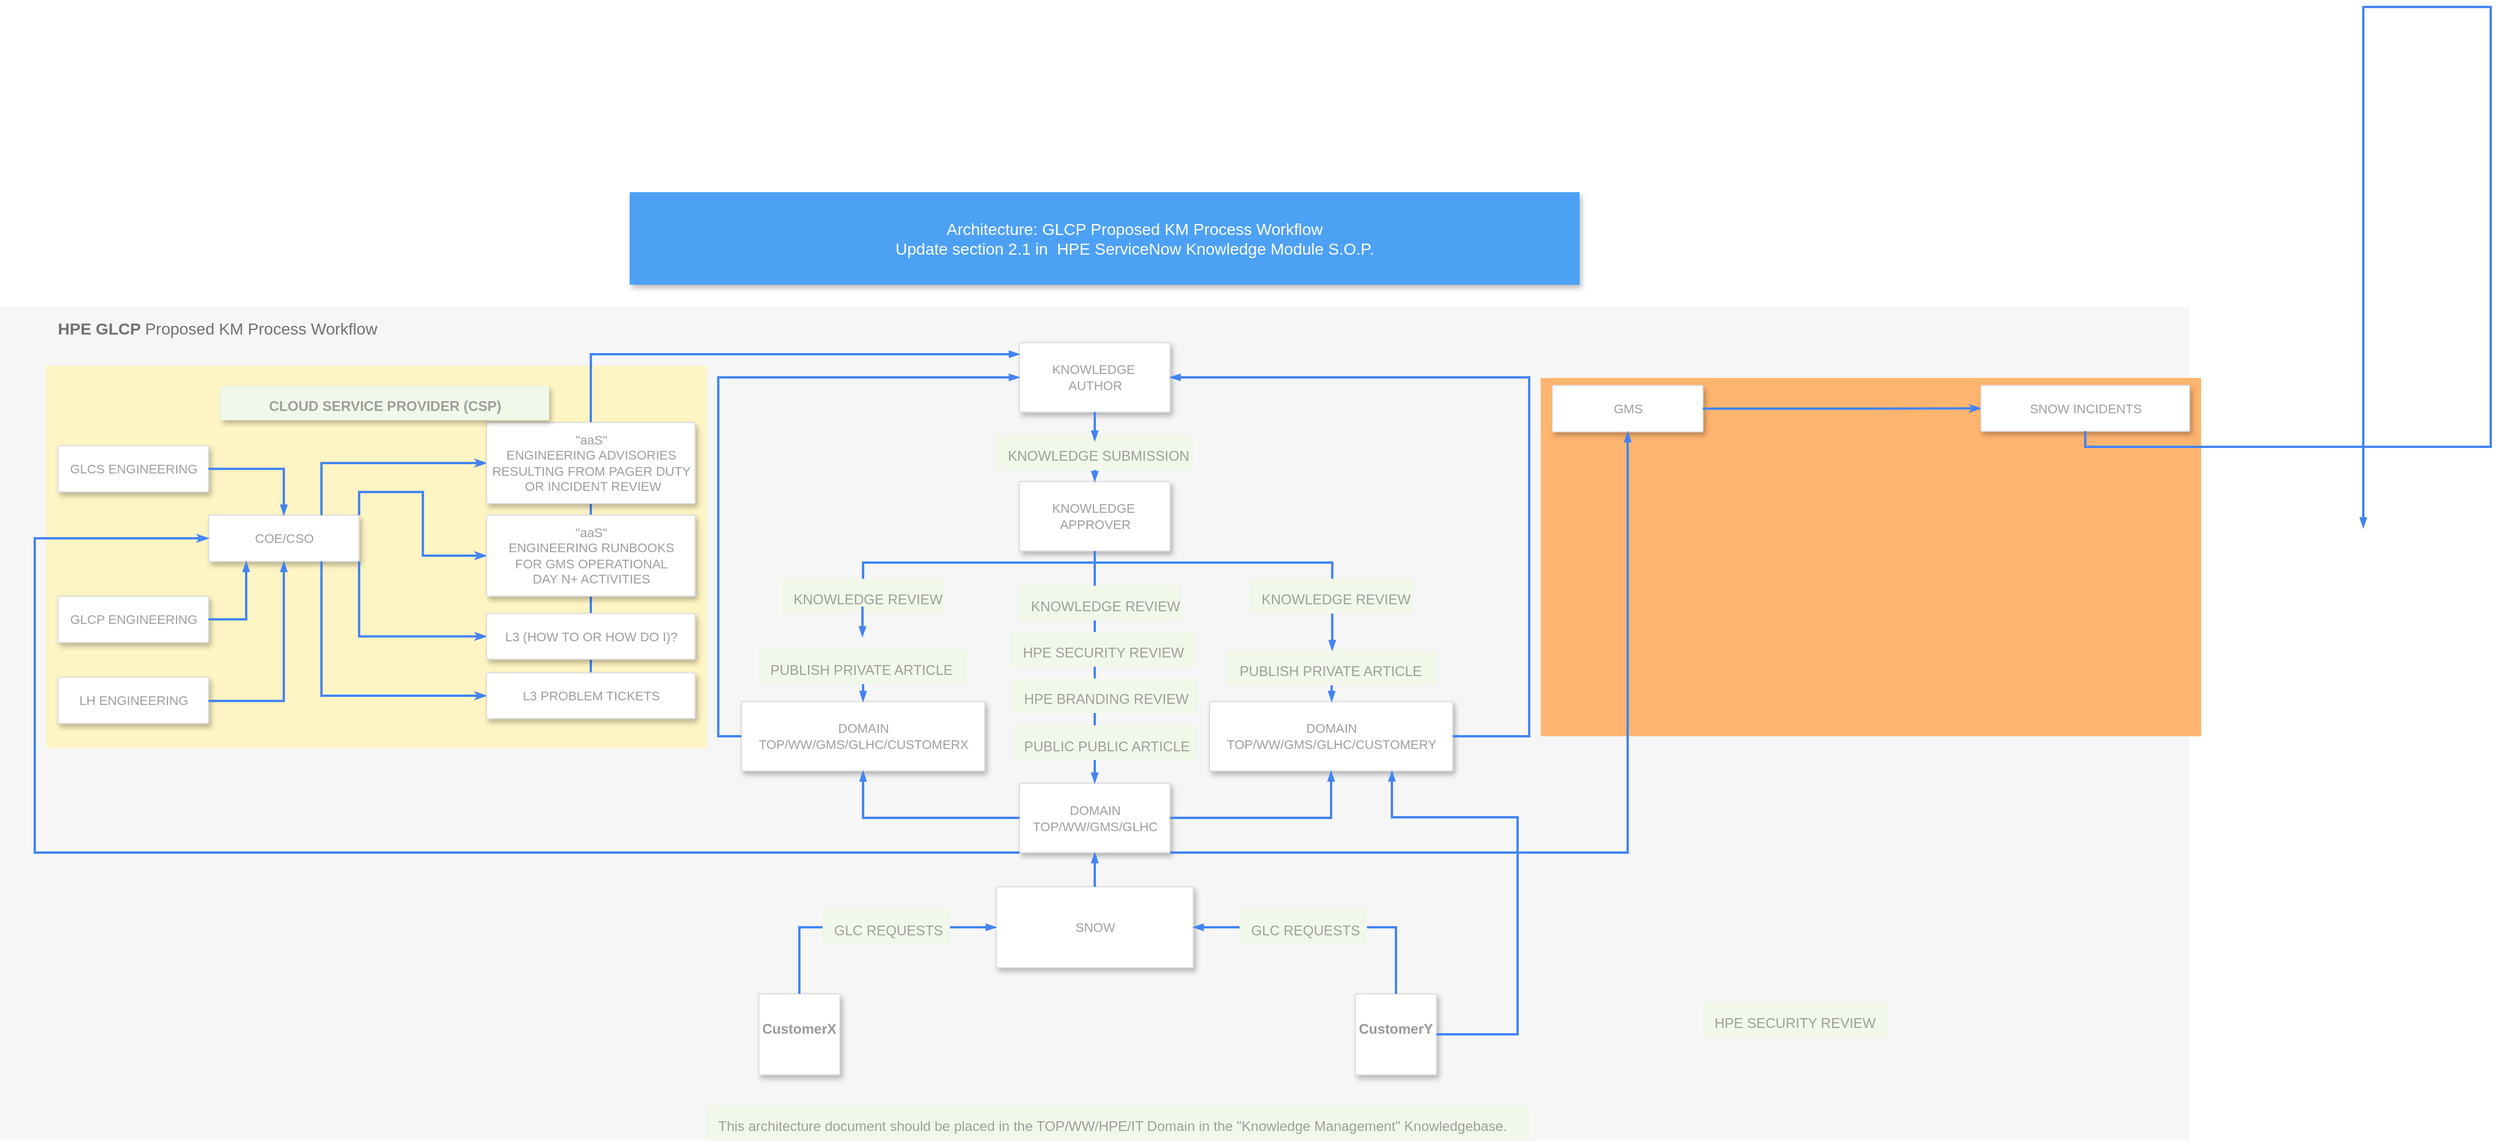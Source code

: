 <mxfile version="16.4.7" type="github">
  <diagram id="f106602c-feb2-e66a-4537-3a34d633f6aa" name="Page-1">
    <mxGraphModel dx="2107" dy="1779" grid="1" gridSize="10" guides="1" tooltips="1" connect="1" arrows="1" fold="1" page="1" pageScale="1" pageWidth="1169" pageHeight="827" background="none" math="0" shadow="0">
      <root>
        <mxCell id="0" />
        <mxCell id="1" parent="0" />
        <mxCell id="2mOgIgbufrFKnN0tF16E-1032" value="" style="fillColor=#FFFFFF;strokeColor=none;shadow=0;gradientColor=none;fontSize=14;align=left;spacing=10;fontColor=#717171;9E9E9E;verticalAlign=top;spacingTop=-4;fontStyle=0;spacingLeft=40;html=1;" vertex="1" parent="1">
          <mxGeometry x="110" width="1610" height="140" as="geometry" />
        </mxCell>
        <mxCell id="14" value="&lt;b&gt;HPE GLCP &lt;/b&gt;Proposed KM Process Workflow" style="fillColor=#F6F6F6;strokeColor=none;shadow=0;gradientColor=none;fontSize=14;align=left;spacing=10;fontColor=#717171;9E9E9E;verticalAlign=top;spacingTop=-4;fontStyle=0;spacingLeft=40;html=1;" parent="1" vertex="1">
          <mxGeometry x="90" y="129.25" width="1890" height="720" as="geometry" />
        </mxCell>
        <mxCell id="997" value="KNOWLEDGE SUBMISSION" style="rounded=1;absoluteArcSize=1;arcSize=2;html=1;strokeColor=none;gradientColor=none;shadow=0;dashed=0;fontSize=12;fontColor=#9E9E9E;align=left;verticalAlign=top;spacing=10;spacingTop=-4;fillColor=#F1F8E9;" parent="1" vertex="1">
          <mxGeometry x="950" y="240" width="170" height="30" as="geometry" />
        </mxCell>
        <mxCell id="818" value="Architecture: GLCP Proposed KM Process Workflow &lt;br&gt;Update section 2.1 in&amp;nbsp;&amp;nbsp;HPE ServiceNow Knowledge Module S.O.P." style="fillColor=#4DA1F5;strokeColor=none;shadow=1;gradientColor=none;fontSize=14;align=center;spacingLeft=50;fontColor=#ffffff;html=1;" parent="1" vertex="1">
          <mxGeometry x="633.5" y="30" width="820" height="80" as="geometry" />
        </mxCell>
        <mxCell id="985" value="CustomerX&lt;br&gt;&lt;br&gt;&lt;br&gt;" style="strokeColor=#dddddd;fillColor=#ffffff;shadow=1;strokeWidth=1;rounded=1;absoluteArcSize=1;arcSize=2;labelPosition=center;verticalLabelPosition=middle;align=center;verticalAlign=bottom;spacingLeft=0;fontColor=#999999;fontSize=12;whiteSpace=wrap;spacingBottom=2;html=1;fontStyle=1" parent="1" vertex="1">
          <mxGeometry x="745" y="722.5" width="70" height="70" as="geometry" />
        </mxCell>
        <mxCell id="987" value="CustomerY&lt;br&gt;&lt;br&gt;&lt;br&gt;" style="strokeColor=#dddddd;fillColor=#ffffff;shadow=1;strokeWidth=1;rounded=1;absoluteArcSize=1;arcSize=2;labelPosition=center;verticalLabelPosition=middle;align=center;verticalAlign=bottom;spacingLeft=0;fontColor=#999999;fontSize=12;whiteSpace=wrap;spacingBottom=2;html=1;fontStyle=1" parent="1" vertex="1">
          <mxGeometry x="1260" y="722.5" width="70" height="70" as="geometry" />
        </mxCell>
        <mxCell id="989" value="KNOWLEDGE&amp;nbsp;&lt;br&gt;AUTHOR" style="strokeColor=#dddddd;fillColor=#ffffff;shadow=1;strokeWidth=1;rounded=1;absoluteArcSize=1;arcSize=2;fontSize=11;fontColor=#9E9E9E;align=center;html=1;" parent="1" vertex="1">
          <mxGeometry x="970" y="160" width="130" height="60" as="geometry" />
        </mxCell>
        <mxCell id="995" value="SNOW" style="strokeColor=#dddddd;fillColor=#ffffff;shadow=1;strokeWidth=1;rounded=1;absoluteArcSize=1;arcSize=2;fontSize=11;fontColor=#9E9E9E;align=center;html=1;" parent="1" vertex="1">
          <mxGeometry x="950" y="630" width="170" height="70" as="geometry" />
        </mxCell>
        <mxCell id="2mOgIgbufrFKnN0tF16E-1006" style="edgeStyle=orthogonalEdgeStyle;rounded=0;elbow=vertical;html=1;labelBackgroundColor=none;startFill=1;startSize=4;endArrow=blockThin;endFill=1;endSize=4;jettySize=auto;orthogonalLoop=1;strokeColor=#4284F3;strokeWidth=2;fontSize=12;fontColor=#000000;align=left;dashed=0;entryX=0;entryY=0.5;entryDx=0;entryDy=0;exitX=1;exitY=0.5;exitDx=0;exitDy=0;startArrow=none;" edge="1" parent="1" source="2mOgIgbufrFKnN0tF16E-1030" target="995">
          <mxGeometry relative="1" as="geometry">
            <Array as="points" />
            <mxPoint x="790" y="747.5" as="sourcePoint" />
            <mxPoint x="1210" y="452.5" as="targetPoint" />
          </mxGeometry>
        </mxCell>
        <mxCell id="2mOgIgbufrFKnN0tF16E-1009" value="DOMAIN&lt;br&gt;TOP/WW/GMS/GLHC" style="strokeColor=#dddddd;fillColor=#ffffff;shadow=1;strokeWidth=1;rounded=1;absoluteArcSize=1;arcSize=2;fontSize=11;fontColor=#9E9E9E;align=center;html=1;" vertex="1" parent="1">
          <mxGeometry x="970" y="540.5" width="130" height="60" as="geometry" />
        </mxCell>
        <mxCell id="2mOgIgbufrFKnN0tF16E-1022" value="DOMAIN&lt;br&gt;TOP/WW/GMS/GLHC/CUSTOMERX" style="strokeColor=#dddddd;fillColor=#ffffff;shadow=1;strokeWidth=1;rounded=1;absoluteArcSize=1;arcSize=2;fontSize=11;fontColor=#9E9E9E;align=center;html=1;" vertex="1" parent="1">
          <mxGeometry x="730" y="470" width="210" height="60" as="geometry" />
        </mxCell>
        <mxCell id="2mOgIgbufrFKnN0tF16E-1024" value="DOMAIN&lt;br&gt;TOP/WW/GMS/GLHC/CUSTOMERY" style="strokeColor=#dddddd;fillColor=#ffffff;shadow=1;strokeWidth=1;rounded=1;absoluteArcSize=1;arcSize=2;fontSize=11;fontColor=#9E9E9E;align=center;html=1;" vertex="1" parent="1">
          <mxGeometry x="1134" y="470" width="210" height="60" as="geometry" />
        </mxCell>
        <mxCell id="2mOgIgbufrFKnN0tF16E-1025" style="edgeStyle=orthogonalEdgeStyle;rounded=0;elbow=vertical;html=1;labelBackgroundColor=none;startFill=1;startSize=4;endArrow=blockThin;endFill=1;endSize=4;jettySize=auto;orthogonalLoop=1;strokeColor=#4284F3;strokeWidth=2;fontSize=12;fontColor=#000000;align=left;dashed=0;exitX=0.5;exitY=0;exitDx=0;exitDy=0;entryX=0.5;entryY=1;entryDx=0;entryDy=0;" edge="1" parent="1" source="995" target="2mOgIgbufrFKnN0tF16E-1009">
          <mxGeometry relative="1" as="geometry">
            <Array as="points" />
            <mxPoint x="690" y="640" as="sourcePoint" />
            <mxPoint x="785" y="585" as="targetPoint" />
          </mxGeometry>
        </mxCell>
        <mxCell id="2mOgIgbufrFKnN0tF16E-1026" style="edgeStyle=orthogonalEdgeStyle;rounded=0;elbow=vertical;html=1;labelBackgroundColor=none;startFill=1;startSize=4;endArrow=blockThin;endFill=1;endSize=4;jettySize=auto;orthogonalLoop=1;strokeColor=#4284F3;strokeWidth=2;fontSize=12;fontColor=#000000;align=left;dashed=0;exitX=0;exitY=0.5;exitDx=0;exitDy=0;entryX=0.5;entryY=1;entryDx=0;entryDy=0;" edge="1" parent="1" source="2mOgIgbufrFKnN0tF16E-1009" target="2mOgIgbufrFKnN0tF16E-1022">
          <mxGeometry relative="1" as="geometry">
            <Array as="points">
              <mxPoint x="835" y="571" />
            </Array>
            <mxPoint x="860" y="590" as="sourcePoint" />
            <mxPoint x="860" y="558" as="targetPoint" />
          </mxGeometry>
        </mxCell>
        <mxCell id="2mOgIgbufrFKnN0tF16E-1028" style="edgeStyle=orthogonalEdgeStyle;rounded=0;elbow=vertical;html=1;labelBackgroundColor=none;startFill=1;startSize=4;endArrow=blockThin;endFill=1;endSize=4;jettySize=auto;orthogonalLoop=1;strokeColor=#4284F3;strokeWidth=2;fontSize=12;fontColor=#000000;align=left;dashed=0;exitX=1;exitY=0.5;exitDx=0;exitDy=0;entryX=0.5;entryY=1;entryDx=0;entryDy=0;" edge="1" parent="1" source="2mOgIgbufrFKnN0tF16E-1009" target="2mOgIgbufrFKnN0tF16E-1024">
          <mxGeometry relative="1" as="geometry">
            <Array as="points">
              <mxPoint x="1239" y="571" />
            </Array>
            <mxPoint x="1215" y="570.5" as="sourcePoint" />
            <mxPoint x="1160" y="530" as="targetPoint" />
          </mxGeometry>
        </mxCell>
        <mxCell id="2mOgIgbufrFKnN0tF16E-1029" value="KNOWLEDGE&amp;nbsp;&lt;br&gt;APPROVER" style="strokeColor=#dddddd;fillColor=#ffffff;shadow=1;strokeWidth=1;rounded=1;absoluteArcSize=1;arcSize=2;fontSize=11;fontColor=#9E9E9E;align=center;html=1;" vertex="1" parent="1">
          <mxGeometry x="970" y="280" width="130" height="60" as="geometry" />
        </mxCell>
        <mxCell id="2mOgIgbufrFKnN0tF16E-1033" style="edgeStyle=orthogonalEdgeStyle;rounded=0;elbow=vertical;html=1;labelBackgroundColor=none;startFill=1;startSize=4;endArrow=blockThin;endFill=1;endSize=4;jettySize=auto;orthogonalLoop=1;strokeColor=#4284F3;strokeWidth=2;fontSize=12;fontColor=#000000;align=left;dashed=0;entryX=1;entryY=0.5;entryDx=0;entryDy=0;exitX=0;exitY=0.5;exitDx=0;exitDy=0;startArrow=none;" edge="1" parent="1" source="2mOgIgbufrFKnN0tF16E-1050" target="995">
          <mxGeometry relative="1" as="geometry">
            <Array as="points" />
            <mxPoint x="1180" y="693.75" as="sourcePoint" />
            <mxPoint x="1215" y="636.25" as="targetPoint" />
          </mxGeometry>
        </mxCell>
        <mxCell id="2mOgIgbufrFKnN0tF16E-1034" style="edgeStyle=orthogonalEdgeStyle;rounded=0;elbow=vertical;html=1;labelBackgroundColor=none;startFill=1;startSize=4;endArrow=blockThin;endFill=1;endSize=4;jettySize=auto;orthogonalLoop=1;strokeColor=#4284F3;strokeWidth=2;fontSize=12;fontColor=#000000;align=left;dashed=0;exitX=0.5;exitY=1;exitDx=0;exitDy=0;entryX=0.5;entryY=0;entryDx=0;entryDy=0;" edge="1" parent="1" source="2mOgIgbufrFKnN0tF16E-1056" target="2mOgIgbufrFKnN0tF16E-1022">
          <mxGeometry relative="1" as="geometry">
            <Array as="points" />
            <mxPoint x="470" y="472.5" as="sourcePoint" />
            <mxPoint x="470" y="440.5" as="targetPoint" />
          </mxGeometry>
        </mxCell>
        <mxCell id="2mOgIgbufrFKnN0tF16E-1035" style="edgeStyle=orthogonalEdgeStyle;rounded=0;elbow=vertical;html=1;labelBackgroundColor=none;startFill=1;startSize=4;endArrow=blockThin;endFill=1;endSize=4;jettySize=auto;orthogonalLoop=1;strokeColor=#4284F3;strokeWidth=2;fontSize=12;fontColor=#000000;align=left;dashed=0;entryX=0.5;entryY=0;entryDx=0;entryDy=0;" edge="1" parent="1" target="2mOgIgbufrFKnN0tF16E-1009">
          <mxGeometry relative="1" as="geometry">
            <Array as="points">
              <mxPoint x="1035" y="410" />
            </Array>
            <mxPoint x="1035" y="350" as="sourcePoint" />
            <mxPoint x="280" y="770.5" as="targetPoint" />
          </mxGeometry>
        </mxCell>
        <mxCell id="2mOgIgbufrFKnN0tF16E-1036" style="edgeStyle=orthogonalEdgeStyle;rounded=0;elbow=vertical;html=1;labelBackgroundColor=none;startFill=1;startSize=4;endArrow=blockThin;endFill=1;endSize=4;jettySize=auto;orthogonalLoop=1;strokeColor=#4284F3;strokeWidth=2;fontSize=12;fontColor=#000000;align=left;dashed=0;exitX=0;exitY=0.5;exitDx=0;exitDy=0;entryX=0;entryY=0.5;entryDx=0;entryDy=0;" edge="1" parent="1" source="2mOgIgbufrFKnN0tF16E-1022" target="989">
          <mxGeometry relative="1" as="geometry">
            <Array as="points">
              <mxPoint x="710" y="500" />
              <mxPoint x="710" y="190" />
            </Array>
            <mxPoint x="790" y="502" as="sourcePoint" />
            <mxPoint x="790" y="470" as="targetPoint" />
          </mxGeometry>
        </mxCell>
        <mxCell id="2mOgIgbufrFKnN0tF16E-1038" style="edgeStyle=orthogonalEdgeStyle;rounded=0;elbow=vertical;html=1;labelBackgroundColor=none;startFill=1;startSize=4;endArrow=blockThin;endFill=1;endSize=4;jettySize=auto;orthogonalLoop=1;strokeColor=#4284F3;strokeWidth=2;fontSize=12;fontColor=#000000;align=left;dashed=0;exitX=0.5;exitY=1;exitDx=0;exitDy=0;" edge="1" parent="1" source="989">
          <mxGeometry relative="1" as="geometry">
            <Array as="points" />
            <mxPoint x="1300" y="302" as="sourcePoint" />
            <mxPoint x="1035" y="245" as="targetPoint" />
          </mxGeometry>
        </mxCell>
        <mxCell id="2mOgIgbufrFKnN0tF16E-1041" style="edgeStyle=orthogonalEdgeStyle;rounded=0;elbow=vertical;html=1;labelBackgroundColor=none;startFill=1;startSize=4;endArrow=blockThin;endFill=1;endSize=4;jettySize=auto;orthogonalLoop=1;strokeColor=#4284F3;strokeWidth=2;fontSize=12;fontColor=#000000;align=left;dashed=0;exitX=0.5;exitY=1;exitDx=0;exitDy=0;entryX=0.5;entryY=0;entryDx=0;entryDy=0;" edge="1" parent="1" source="997" target="2mOgIgbufrFKnN0tF16E-1029">
          <mxGeometry relative="1" as="geometry">
            <Array as="points" />
            <mxPoint x="1045" y="230" as="sourcePoint" />
            <mxPoint x="1045" y="255" as="targetPoint" />
          </mxGeometry>
        </mxCell>
        <mxCell id="2mOgIgbufrFKnN0tF16E-1030" value="GLC REQUESTS" style="rounded=1;absoluteArcSize=1;arcSize=2;html=1;strokeColor=none;gradientColor=none;shadow=0;dashed=0;fontSize=12;fontColor=#9E9E9E;align=left;verticalAlign=top;spacing=10;spacingTop=-4;fillColor=#F1F8E9;" vertex="1" parent="1">
          <mxGeometry x="800" y="650" width="110" height="30" as="geometry" />
        </mxCell>
        <mxCell id="2mOgIgbufrFKnN0tF16E-1049" value="" style="edgeStyle=orthogonalEdgeStyle;rounded=0;elbow=vertical;html=1;labelBackgroundColor=none;startFill=1;startSize=4;endArrow=none;endFill=1;endSize=4;jettySize=auto;orthogonalLoop=1;strokeColor=#4284F3;strokeWidth=2;fontSize=12;fontColor=#000000;align=left;dashed=0;entryX=0;entryY=0.5;entryDx=0;entryDy=0;exitX=0.5;exitY=0;exitDx=0;exitDy=0;" edge="1" parent="1" source="985" target="2mOgIgbufrFKnN0tF16E-1030">
          <mxGeometry relative="1" as="geometry">
            <Array as="points" />
            <mxPoint x="765" y="722.5" as="sourcePoint" />
            <mxPoint x="950" y="665" as="targetPoint" />
          </mxGeometry>
        </mxCell>
        <mxCell id="2mOgIgbufrFKnN0tF16E-1050" value="GLC REQUESTS" style="rounded=1;absoluteArcSize=1;arcSize=2;html=1;strokeColor=none;gradientColor=none;shadow=0;dashed=0;fontSize=12;fontColor=#9E9E9E;align=left;verticalAlign=top;spacing=10;spacingTop=-4;fillColor=#F1F8E9;" vertex="1" parent="1">
          <mxGeometry x="1160" y="650" width="110" height="30" as="geometry" />
        </mxCell>
        <mxCell id="2mOgIgbufrFKnN0tF16E-1051" value="" style="edgeStyle=orthogonalEdgeStyle;rounded=0;elbow=vertical;html=1;labelBackgroundColor=none;startFill=1;startSize=4;endArrow=none;endFill=1;endSize=4;jettySize=auto;orthogonalLoop=1;strokeColor=#4284F3;strokeWidth=2;fontSize=12;fontColor=#000000;align=left;dashed=0;entryX=1;entryY=0.5;entryDx=0;entryDy=0;exitX=0.5;exitY=0;exitDx=0;exitDy=0;" edge="1" parent="1" source="987" target="2mOgIgbufrFKnN0tF16E-1050">
          <mxGeometry relative="1" as="geometry">
            <Array as="points" />
            <mxPoint x="1315" y="722.5" as="sourcePoint" />
            <mxPoint x="1120" y="665" as="targetPoint" />
          </mxGeometry>
        </mxCell>
        <mxCell id="2mOgIgbufrFKnN0tF16E-1052" style="edgeStyle=orthogonalEdgeStyle;rounded=0;elbow=vertical;html=1;labelBackgroundColor=none;startFill=1;startSize=4;endArrow=blockThin;endFill=1;endSize=4;jettySize=auto;orthogonalLoop=1;strokeColor=#4284F3;strokeWidth=2;fontSize=12;fontColor=#000000;align=left;dashed=0;exitX=1;exitY=0.5;exitDx=0;exitDy=0;entryX=1;entryY=0.5;entryDx=0;entryDy=0;" edge="1" parent="1" source="2mOgIgbufrFKnN0tF16E-1024" target="989">
          <mxGeometry relative="1" as="geometry">
            <Array as="points">
              <mxPoint x="1410" y="500" />
              <mxPoint x="1410" y="190" />
            </Array>
            <mxPoint x="1340" y="510" as="sourcePoint" />
            <mxPoint x="1500" y="200" as="targetPoint" />
          </mxGeometry>
        </mxCell>
        <mxCell id="2mOgIgbufrFKnN0tF16E-1055" value="PUBLIC PUBLIC ARTICLE" style="rounded=1;absoluteArcSize=1;arcSize=2;html=1;strokeColor=none;gradientColor=none;shadow=0;dashed=0;fontSize=12;fontColor=#9E9E9E;align=left;verticalAlign=top;spacing=10;spacingTop=-4;fillColor=#F1F8E9;" vertex="1" parent="1">
          <mxGeometry x="964" y="490.5" width="159" height="30" as="geometry" />
        </mxCell>
        <mxCell id="2mOgIgbufrFKnN0tF16E-1058" value="HPE BRANDING REVIEW" style="rounded=1;absoluteArcSize=1;arcSize=2;html=1;strokeColor=none;gradientColor=none;shadow=0;dashed=0;fontSize=12;fontColor=#9E9E9E;align=left;verticalAlign=top;spacing=10;spacingTop=-4;fillColor=#F1F8E9;" vertex="1" parent="1">
          <mxGeometry x="963.5" y="450" width="160" height="30" as="geometry" />
        </mxCell>
        <mxCell id="2mOgIgbufrFKnN0tF16E-1059" value="HPE SECURITY REVIEW" style="rounded=1;absoluteArcSize=1;arcSize=2;html=1;strokeColor=none;gradientColor=none;shadow=0;dashed=0;fontSize=12;fontColor=#9E9E9E;align=left;verticalAlign=top;spacing=10;spacingTop=-4;fillColor=#F1F8E9;" vertex="1" parent="1">
          <mxGeometry x="962.5" y="410" width="160" height="30" as="geometry" />
        </mxCell>
        <mxCell id="2mOgIgbufrFKnN0tF16E-1092" value="" style="fillColor=#FFF4C3;strokeColor=none;shadow=0;gradientColor=none;fontSize=14;align=left;spacing=10;fontColor=#717171;9E9E9E;verticalAlign=top;spacingTop=-4;fontStyle=0;spacingLeft=40;html=1;" vertex="1" parent="1">
          <mxGeometry x="130" y="180" width="570" height="330" as="geometry" />
        </mxCell>
        <mxCell id="2mOgIgbufrFKnN0tF16E-1065" style="edgeStyle=orthogonalEdgeStyle;rounded=0;elbow=vertical;html=1;labelBackgroundColor=none;startFill=1;startSize=4;endArrow=blockThin;endFill=1;endSize=4;jettySize=auto;orthogonalLoop=1;strokeColor=#4284F3;strokeWidth=2;fontSize=12;fontColor=#000000;align=left;dashed=0;entryX=0.5;entryY=0;entryDx=0;entryDy=0;" edge="1" parent="1" target="2mOgIgbufrFKnN0tF16E-1063">
          <mxGeometry relative="1" as="geometry">
            <Array as="points">
              <mxPoint x="835" y="350" />
              <mxPoint x="835" y="384" />
            </Array>
            <mxPoint x="1040" y="350" as="sourcePoint" />
            <mxPoint x="632.5" y="400" as="targetPoint" />
          </mxGeometry>
        </mxCell>
        <mxCell id="2mOgIgbufrFKnN0tF16E-1063" value="KNOWLEDGE REVIEW" style="rounded=1;absoluteArcSize=1;arcSize=2;html=1;strokeColor=none;gradientColor=none;shadow=0;dashed=0;fontSize=12;fontColor=#9E9E9E;align=left;verticalAlign=top;spacing=10;spacingTop=-4;fillColor=#F1F8E9;" vertex="1" parent="1">
          <mxGeometry x="765" y="364" width="140" height="30" as="geometry" />
        </mxCell>
        <mxCell id="2mOgIgbufrFKnN0tF16E-1056" value="PUBLISH PRIVATE ARTICLE" style="rounded=1;absoluteArcSize=1;arcSize=2;html=1;strokeColor=none;gradientColor=none;shadow=0;dashed=0;fontSize=12;fontColor=#9E9E9E;align=left;verticalAlign=top;spacing=10;spacingTop=-4;fillColor=#F1F8E9;" vertex="1" parent="1">
          <mxGeometry x="745" y="425" width="180" height="30" as="geometry" />
        </mxCell>
        <mxCell id="2mOgIgbufrFKnN0tF16E-1066" value="KNOWLEDGE REVIEW" style="rounded=1;absoluteArcSize=1;arcSize=2;html=1;strokeColor=none;gradientColor=none;shadow=0;dashed=0;fontSize=12;fontColor=#9E9E9E;align=left;verticalAlign=top;spacing=10;spacingTop=-4;fillColor=#F1F8E9;" vertex="1" parent="1">
          <mxGeometry x="970" y="370" width="140" height="30" as="geometry" />
        </mxCell>
        <mxCell id="2mOgIgbufrFKnN0tF16E-1068" style="edgeStyle=orthogonalEdgeStyle;rounded=0;elbow=vertical;html=1;labelBackgroundColor=none;startFill=1;startSize=4;endArrow=blockThin;endFill=1;endSize=4;jettySize=auto;orthogonalLoop=1;strokeColor=#4284F3;strokeWidth=2;fontSize=12;fontColor=#000000;align=left;dashed=0;exitX=0.5;exitY=1;exitDx=0;exitDy=0;entryX=0.5;entryY=0;entryDx=0;entryDy=0;" edge="1" parent="1">
          <mxGeometry relative="1" as="geometry">
            <Array as="points">
              <mxPoint x="834.5" y="394" />
              <mxPoint x="834.5" y="394" />
            </Array>
            <mxPoint x="834.5" y="388" as="sourcePoint" />
            <mxPoint x="834.5" y="414" as="targetPoint" />
          </mxGeometry>
        </mxCell>
        <mxCell id="2mOgIgbufrFKnN0tF16E-1053" style="edgeStyle=orthogonalEdgeStyle;rounded=0;elbow=vertical;html=1;labelBackgroundColor=none;startFill=1;startSize=4;endArrow=blockThin;endFill=1;endSize=4;jettySize=auto;orthogonalLoop=1;strokeColor=#4284F3;strokeWidth=2;fontSize=12;fontColor=#000000;align=left;dashed=0;exitX=0.5;exitY=1;exitDx=0;exitDy=0;entryX=0.5;entryY=0;entryDx=0;entryDy=0;" edge="1" parent="1" source="2mOgIgbufrFKnN0tF16E-1029" target="2mOgIgbufrFKnN0tF16E-1067">
          <mxGeometry relative="1" as="geometry">
            <Array as="points">
              <mxPoint x="1035" y="350" />
              <mxPoint x="1240" y="350" />
              <mxPoint x="1240" y="414" />
            </Array>
            <mxPoint x="1330" y="310" as="sourcePoint" />
            <mxPoint x="1310" y="400" as="targetPoint" />
          </mxGeometry>
        </mxCell>
        <mxCell id="2mOgIgbufrFKnN0tF16E-1070" value="KNOWLEDGE REVIEW" style="rounded=1;absoluteArcSize=1;arcSize=2;html=1;strokeColor=none;gradientColor=none;shadow=0;dashed=0;fontSize=12;fontColor=#9E9E9E;align=left;verticalAlign=top;spacing=10;spacingTop=-4;fillColor=#F1F8E9;" vertex="1" parent="1">
          <mxGeometry x="1169" y="364" width="140" height="30" as="geometry" />
        </mxCell>
        <mxCell id="2mOgIgbufrFKnN0tF16E-1072" style="edgeStyle=orthogonalEdgeStyle;rounded=0;elbow=vertical;html=1;labelBackgroundColor=none;startFill=1;startSize=4;endArrow=blockThin;endFill=1;endSize=4;jettySize=auto;orthogonalLoop=1;strokeColor=#4284F3;strokeWidth=2;fontSize=12;fontColor=#000000;align=left;dashed=0;exitX=0.5;exitY=1;exitDx=0;exitDy=0;entryX=0.5;entryY=0;entryDx=0;entryDy=0;" edge="1" parent="1">
          <mxGeometry relative="1" as="geometry">
            <Array as="points" />
            <mxPoint x="1239.5" y="446" as="sourcePoint" />
            <mxPoint x="1239.5" y="470" as="targetPoint" />
          </mxGeometry>
        </mxCell>
        <mxCell id="2mOgIgbufrFKnN0tF16E-1075" value="GLCS ENGINEERING" style="strokeColor=#dddddd;fillColor=#ffffff;shadow=1;strokeWidth=1;rounded=1;absoluteArcSize=1;arcSize=2;fontSize=11;fontColor=#9E9E9E;align=center;html=1;" vertex="1" parent="1">
          <mxGeometry x="140" y="249" width="130" height="40" as="geometry" />
        </mxCell>
        <mxCell id="2mOgIgbufrFKnN0tF16E-1076" value="GLCP ENGINEERING" style="strokeColor=#dddddd;fillColor=#ffffff;shadow=1;strokeWidth=1;rounded=1;absoluteArcSize=1;arcSize=2;fontSize=11;fontColor=#9E9E9E;align=center;html=1;" vertex="1" parent="1">
          <mxGeometry x="140" y="379" width="130" height="40" as="geometry" />
        </mxCell>
        <mxCell id="2mOgIgbufrFKnN0tF16E-1077" value="COE/CSO" style="strokeColor=#dddddd;fillColor=#ffffff;shadow=1;strokeWidth=1;rounded=1;absoluteArcSize=1;arcSize=2;fontSize=11;fontColor=#9E9E9E;align=center;html=1;" vertex="1" parent="1">
          <mxGeometry x="270" y="309" width="130" height="40" as="geometry" />
        </mxCell>
        <mxCell id="2mOgIgbufrFKnN0tF16E-1079" style="edgeStyle=orthogonalEdgeStyle;rounded=0;elbow=vertical;html=1;labelBackgroundColor=none;startFill=1;startSize=4;endArrow=blockThin;endFill=1;endSize=4;jettySize=auto;orthogonalLoop=1;strokeColor=#4284F3;strokeWidth=2;fontSize=12;fontColor=#000000;align=left;dashed=0;exitX=1;exitY=0.5;exitDx=0;exitDy=0;entryX=0.25;entryY=1;entryDx=0;entryDy=0;" edge="1" parent="1" source="2mOgIgbufrFKnN0tF16E-1076" target="2mOgIgbufrFKnN0tF16E-1077">
          <mxGeometry relative="1" as="geometry">
            <Array as="points">
              <mxPoint x="303" y="399" />
            </Array>
            <mxPoint x="397.5" y="529.5" as="sourcePoint" />
            <mxPoint x="210" y="489" as="targetPoint" />
          </mxGeometry>
        </mxCell>
        <mxCell id="2mOgIgbufrFKnN0tF16E-1080" style="edgeStyle=orthogonalEdgeStyle;rounded=0;elbow=vertical;html=1;labelBackgroundColor=none;startFill=1;startSize=4;endArrow=blockThin;endFill=1;endSize=4;jettySize=auto;orthogonalLoop=1;strokeColor=#4284F3;strokeWidth=2;fontSize=12;fontColor=#000000;align=left;dashed=0;exitX=1;exitY=0.5;exitDx=0;exitDy=0;entryX=0.5;entryY=0;entryDx=0;entryDy=0;" edge="1" parent="1" target="2mOgIgbufrFKnN0tF16E-1077">
          <mxGeometry relative="1" as="geometry">
            <Array as="points">
              <mxPoint x="335" y="269" />
            </Array>
            <mxPoint x="270" y="269" as="sourcePoint" />
            <mxPoint x="335" y="239" as="targetPoint" />
          </mxGeometry>
        </mxCell>
        <mxCell id="2mOgIgbufrFKnN0tF16E-1081" value="LH ENGINEERING" style="strokeColor=#dddddd;fillColor=#ffffff;shadow=1;strokeWidth=1;rounded=1;absoluteArcSize=1;arcSize=2;fontSize=11;fontColor=#9E9E9E;align=center;html=1;" vertex="1" parent="1">
          <mxGeometry x="140" y="449" width="130" height="40" as="geometry" />
        </mxCell>
        <mxCell id="2mOgIgbufrFKnN0tF16E-1082" style="edgeStyle=orthogonalEdgeStyle;rounded=0;elbow=vertical;html=1;labelBackgroundColor=none;startFill=1;startSize=4;endArrow=blockThin;endFill=1;endSize=4;jettySize=auto;orthogonalLoop=1;strokeColor=#4284F3;strokeWidth=2;fontSize=12;fontColor=#000000;align=left;dashed=0;exitX=1;exitY=0.5;exitDx=0;exitDy=0;entryX=0.5;entryY=1;entryDx=0;entryDy=0;" edge="1" parent="1" target="2mOgIgbufrFKnN0tF16E-1077">
          <mxGeometry relative="1" as="geometry">
            <Array as="points">
              <mxPoint x="335" y="470" />
            </Array>
            <mxPoint x="270" y="469.5" as="sourcePoint" />
            <mxPoint x="335" y="419.5" as="targetPoint" />
          </mxGeometry>
        </mxCell>
        <mxCell id="2mOgIgbufrFKnN0tF16E-1083" value="" style="edgeStyle=orthogonalEdgeStyle;rounded=0;elbow=vertical;html=1;labelBackgroundColor=none;startFill=1;startSize=4;endArrow=classicThin;endFill=1;endSize=4;jettySize=auto;orthogonalLoop=1;strokeColor=#4284F3;strokeWidth=2;fontSize=12;fontColor=#000000;align=left;dashed=0;exitX=0.75;exitY=0;exitDx=0;exitDy=0;entryX=0;entryY=0.5;entryDx=0;entryDy=0;" edge="1" parent="1" source="2mOgIgbufrFKnN0tF16E-1077" target="2mOgIgbufrFKnN0tF16E-1043">
          <mxGeometry relative="1" as="geometry">
            <Array as="points" />
            <mxPoint x="270" y="656.5" as="sourcePoint" />
            <mxPoint x="470" y="264" as="targetPoint" />
          </mxGeometry>
        </mxCell>
        <mxCell id="2mOgIgbufrFKnN0tF16E-1086" value="" style="edgeStyle=orthogonalEdgeStyle;rounded=0;elbow=vertical;html=1;labelBackgroundColor=none;startFill=1;startSize=4;endArrow=classicThin;endFill=1;endSize=4;jettySize=auto;orthogonalLoop=1;strokeColor=#4284F3;strokeWidth=2;fontSize=12;fontColor=#000000;align=left;dashed=0;exitX=1;exitY=0;exitDx=0;exitDy=0;" edge="1" parent="1" source="2mOgIgbufrFKnN0tF16E-1077" target="2mOgIgbufrFKnN0tF16E-1044">
          <mxGeometry relative="1" as="geometry">
            <Array as="points" />
            <mxPoint x="340" y="653.5" as="sourcePoint" />
            <mxPoint x="482.5" y="608.5" as="targetPoint" />
          </mxGeometry>
        </mxCell>
        <mxCell id="2mOgIgbufrFKnN0tF16E-1088" value="" style="edgeStyle=orthogonalEdgeStyle;rounded=0;elbow=vertical;html=1;labelBackgroundColor=none;startFill=1;startSize=4;endArrow=classicThin;endFill=1;endSize=4;jettySize=auto;orthogonalLoop=1;strokeColor=#4284F3;strokeWidth=2;fontSize=12;fontColor=#000000;align=left;dashed=0;exitX=1;exitY=1;exitDx=0;exitDy=0;entryX=0;entryY=0.5;entryDx=0;entryDy=0;" edge="1" parent="1" source="2mOgIgbufrFKnN0tF16E-1077" target="2mOgIgbufrFKnN0tF16E-1046">
          <mxGeometry relative="1" as="geometry">
            <Array as="points">
              <mxPoint x="400" y="414" />
            </Array>
            <mxPoint x="390" y="403" as="sourcePoint" />
            <mxPoint x="500" y="503" as="targetPoint" />
          </mxGeometry>
        </mxCell>
        <mxCell id="2mOgIgbufrFKnN0tF16E-1089" value="" style="edgeStyle=orthogonalEdgeStyle;rounded=0;elbow=vertical;html=1;labelBackgroundColor=none;startFill=1;startSize=4;endArrow=classicThin;endFill=1;endSize=4;jettySize=auto;orthogonalLoop=1;strokeColor=#4284F3;strokeWidth=2;fontSize=12;fontColor=#000000;align=left;dashed=0;exitX=0.75;exitY=1;exitDx=0;exitDy=0;entryX=0;entryY=0.5;entryDx=0;entryDy=0;" edge="1" parent="1" source="2mOgIgbufrFKnN0tF16E-1077" target="2mOgIgbufrFKnN0tF16E-1060">
          <mxGeometry relative="1" as="geometry">
            <Array as="points">
              <mxPoint x="368" y="465" />
            </Array>
            <mxPoint x="380" y="419" as="sourcePoint" />
            <mxPoint x="470" y="470" as="targetPoint" />
          </mxGeometry>
        </mxCell>
        <mxCell id="2mOgIgbufrFKnN0tF16E-1085" style="edgeStyle=orthogonalEdgeStyle;rounded=0;elbow=vertical;html=1;labelBackgroundColor=none;startFill=1;startSize=4;endArrow=blockThin;endFill=1;endSize=4;jettySize=auto;orthogonalLoop=1;strokeColor=#4284F3;strokeWidth=2;fontSize=12;fontColor=#000000;align=left;dashed=0;exitX=0.5;exitY=0;exitDx=0;exitDy=0;" edge="1" parent="1" source="2mOgIgbufrFKnN0tF16E-1060">
          <mxGeometry relative="1" as="geometry">
            <Array as="points">
              <mxPoint x="600" y="170" />
            </Array>
            <mxPoint x="200" y="700" as="sourcePoint" />
            <mxPoint x="970" y="170" as="targetPoint" />
          </mxGeometry>
        </mxCell>
        <mxCell id="2mOgIgbufrFKnN0tF16E-1043" value="&quot;aaS&quot;&lt;br&gt;ENGINEERING ADVISORIES&lt;br&gt;RESULTING FROM PAGER DUTY&lt;br&gt;&amp;nbsp;OR INCIDENT REVIEW" style="strokeColor=#dddddd;fillColor=#ffffff;shadow=1;strokeWidth=1;rounded=1;absoluteArcSize=1;arcSize=2;fontSize=11;fontColor=#9E9E9E;align=center;html=1;" vertex="1" parent="1">
          <mxGeometry x="510" y="229" width="180" height="70" as="geometry" />
        </mxCell>
        <mxCell id="2mOgIgbufrFKnN0tF16E-1044" value="&quot;aaS&quot;&lt;br&gt;ENGINEERING RUNBOOKS&lt;br&gt;FOR GMS OPERATIONAL&lt;br&gt;DAY N+ ACTIVITIES" style="strokeColor=#dddddd;fillColor=#ffffff;shadow=1;strokeWidth=1;rounded=1;absoluteArcSize=1;arcSize=2;fontSize=11;fontColor=#9E9E9E;align=center;html=1;" vertex="1" parent="1">
          <mxGeometry x="510" y="309" width="180" height="70" as="geometry" />
        </mxCell>
        <mxCell id="2mOgIgbufrFKnN0tF16E-1046" value="L3 (HOW TO OR HOW DO I)?" style="strokeColor=#dddddd;fillColor=#ffffff;shadow=1;strokeWidth=1;rounded=1;absoluteArcSize=1;arcSize=2;fontSize=11;fontColor=#9E9E9E;align=center;html=1;" vertex="1" parent="1">
          <mxGeometry x="510" y="394" width="180" height="39.5" as="geometry" />
        </mxCell>
        <mxCell id="2mOgIgbufrFKnN0tF16E-1060" value="L3 PROBLEM TICKETS" style="strokeColor=#dddddd;fillColor=#ffffff;shadow=1;strokeWidth=1;rounded=1;absoluteArcSize=1;arcSize=2;fontSize=11;fontColor=#9E9E9E;align=center;html=1;" vertex="1" parent="1">
          <mxGeometry x="510" y="445.25" width="180" height="39.5" as="geometry" />
        </mxCell>
        <mxCell id="2mOgIgbufrFKnN0tF16E-1095" value="" style="fillColor=#FFB570;strokeColor=none;shadow=0;gradientColor=none;fontSize=14;align=left;spacing=10;fontColor=#717171;9E9E9E;verticalAlign=top;spacingTop=-4;fontStyle=0;spacingLeft=40;html=1;" vertex="1" parent="1">
          <mxGeometry x="1420" y="190.5" width="570" height="309.5" as="geometry" />
        </mxCell>
        <mxCell id="2mOgIgbufrFKnN0tF16E-1096" value="GMS" style="strokeColor=#dddddd;fillColor=#ffffff;shadow=1;strokeWidth=1;rounded=1;absoluteArcSize=1;arcSize=2;fontSize=11;fontColor=#9E9E9E;align=center;html=1;" vertex="1" parent="1">
          <mxGeometry x="1430" y="197" width="130" height="40" as="geometry" />
        </mxCell>
        <mxCell id="2mOgIgbufrFKnN0tF16E-1097" value="" style="edgeStyle=orthogonalEdgeStyle;rounded=0;elbow=vertical;html=1;labelBackgroundColor=none;startFill=1;startSize=4;endArrow=classicThin;endFill=1;endSize=4;jettySize=auto;orthogonalLoop=1;strokeColor=#4284F3;strokeWidth=2;fontSize=12;fontColor=#000000;align=left;dashed=0;exitX=1;exitY=0.5;exitDx=0;exitDy=0;entryX=0;entryY=0.5;entryDx=0;entryDy=0;" edge="1" parent="1" source="2mOgIgbufrFKnN0tF16E-1096" target="2mOgIgbufrFKnN0tF16E-1098">
          <mxGeometry relative="1" as="geometry">
            <Array as="points">
              <mxPoint x="1700" y="217" />
              <mxPoint x="1700" y="217" />
            </Array>
            <mxPoint x="1667.5" y="-13" as="sourcePoint" />
            <mxPoint x="1810" y="177" as="targetPoint" />
          </mxGeometry>
        </mxCell>
        <mxCell id="2mOgIgbufrFKnN0tF16E-1098" value="SNOW INCIDENTS" style="strokeColor=#dddddd;fillColor=#ffffff;shadow=1;strokeWidth=1;rounded=1;absoluteArcSize=1;arcSize=2;fontSize=11;fontColor=#9E9E9E;align=center;html=1;" vertex="1" parent="1">
          <mxGeometry x="1800" y="197" width="180" height="39.5" as="geometry" />
        </mxCell>
        <mxCell id="2mOgIgbufrFKnN0tF16E-1099" style="edgeStyle=orthogonalEdgeStyle;rounded=0;elbow=vertical;html=1;labelBackgroundColor=none;startFill=1;startSize=4;endArrow=blockThin;endFill=1;endSize=4;jettySize=auto;orthogonalLoop=1;strokeColor=#4284F3;strokeWidth=2;fontSize=12;fontColor=#000000;align=left;dashed=0;exitX=0.5;exitY=1;exitDx=0;exitDy=0;" edge="1" parent="1" source="2mOgIgbufrFKnN0tF16E-1098">
          <mxGeometry relative="1" as="geometry">
            <Array as="points">
              <mxPoint x="1890" y="250" />
              <mxPoint x="2240" y="250" />
              <mxPoint x="2240" y="-130" />
            </Array>
            <mxPoint x="1845" y="300" as="sourcePoint" />
            <mxPoint x="2130" y="320" as="targetPoint" />
          </mxGeometry>
        </mxCell>
        <mxCell id="2mOgIgbufrFKnN0tF16E-1102" value="CLOUD SERVICE PROVIDER (CSP)" style="rounded=1;absoluteArcSize=1;arcSize=2;html=1;strokeColor=none;gradientColor=none;shadow=1;dashed=0;fontSize=12;fontColor=#9E9E9E;align=center;verticalAlign=top;spacing=10;spacingTop=-4;fillColor=#F1F8E9;fontStyle=1" vertex="1" parent="1">
          <mxGeometry x="280" y="197" width="284" height="30" as="geometry" />
        </mxCell>
        <mxCell id="2mOgIgbufrFKnN0tF16E-1104" style="edgeStyle=orthogonalEdgeStyle;rounded=0;elbow=vertical;html=1;labelBackgroundColor=none;startFill=1;startSize=4;endArrow=blockThin;endFill=1;endSize=4;jettySize=auto;orthogonalLoop=1;strokeColor=#4284F3;strokeWidth=2;fontSize=12;fontColor=#000000;align=left;dashed=0;entryX=0.5;entryY=1;entryDx=0;entryDy=0;exitX=1;exitY=1;exitDx=0;exitDy=0;" edge="1" parent="1" source="2mOgIgbufrFKnN0tF16E-1009" target="2mOgIgbufrFKnN0tF16E-1096">
          <mxGeometry relative="1" as="geometry">
            <Array as="points">
              <mxPoint x="1495" y="601" />
            </Array>
            <mxPoint x="1110" y="601" as="sourcePoint" />
            <mxPoint x="1453.5" y="560" as="targetPoint" />
          </mxGeometry>
        </mxCell>
        <mxCell id="2mOgIgbufrFKnN0tF16E-1105" value="" style="edgeStyle=orthogonalEdgeStyle;rounded=0;elbow=vertical;html=1;labelBackgroundColor=none;startFill=1;startSize=4;endArrow=none;endFill=0;endSize=4;jettySize=auto;orthogonalLoop=1;strokeColor=#4284F3;strokeWidth=2;fontSize=12;fontColor=#000000;align=left;dashed=0;exitX=0;exitY=0.5;exitDx=0;exitDy=0;entryX=0;entryY=1;entryDx=0;entryDy=0;startArrow=classicThin;" edge="1" parent="1" source="2mOgIgbufrFKnN0tF16E-1077" target="2mOgIgbufrFKnN0tF16E-1009">
          <mxGeometry relative="1" as="geometry">
            <Array as="points">
              <mxPoint x="120" y="329" />
              <mxPoint x="120" y="601" />
            </Array>
            <mxPoint x="240" y="550" as="sourcePoint" />
            <mxPoint x="382.5" y="666" as="targetPoint" />
          </mxGeometry>
        </mxCell>
        <mxCell id="2mOgIgbufrFKnN0tF16E-1106" style="edgeStyle=orthogonalEdgeStyle;rounded=0;elbow=vertical;html=1;labelBackgroundColor=none;startFill=1;startSize=4;endArrow=blockThin;endFill=1;endSize=4;jettySize=auto;orthogonalLoop=1;strokeColor=#4284F3;strokeWidth=2;fontSize=12;fontColor=#000000;align=left;dashed=0;entryX=0.75;entryY=1;entryDx=0;entryDy=0;exitX=1;exitY=1;exitDx=0;exitDy=0;" edge="1" parent="1" target="2mOgIgbufrFKnN0tF16E-1024">
          <mxGeometry relative="1" as="geometry">
            <Array as="points">
              <mxPoint x="1400" y="758" />
              <mxPoint x="1400" y="570" />
              <mxPoint x="1292" y="570" />
            </Array>
            <mxPoint x="1330" y="757.5" as="sourcePoint" />
            <mxPoint x="1725" y="394" as="targetPoint" />
          </mxGeometry>
        </mxCell>
        <mxCell id="2mOgIgbufrFKnN0tF16E-1107" value="HPE SECURITY REVIEW" style="rounded=1;absoluteArcSize=1;arcSize=2;html=1;strokeColor=none;gradientColor=none;shadow=0;dashed=0;fontSize=12;fontColor=#9E9E9E;align=left;verticalAlign=top;spacing=10;spacingTop=-4;fillColor=#F1F8E9;" vertex="1" parent="1">
          <mxGeometry x="1560" y="730" width="160" height="30" as="geometry" />
        </mxCell>
        <mxCell id="2mOgIgbufrFKnN0tF16E-1067" value="PUBLISH PRIVATE ARTICLE" style="rounded=1;absoluteArcSize=1;arcSize=2;html=1;strokeColor=none;gradientColor=none;shadow=0;dashed=0;fontSize=12;fontColor=#9E9E9E;align=left;verticalAlign=top;spacing=10;spacingTop=-4;fillColor=#F1F8E9;" vertex="1" parent="1">
          <mxGeometry x="1150" y="426" width="180" height="30" as="geometry" />
        </mxCell>
        <mxCell id="2mOgIgbufrFKnN0tF16E-1109" value="This architecture document should be placed in the TOP/WW/HPE/IT Domain in the &quot;Knowledge Management&quot; Knowledgebase.&amp;nbsp;" style="rounded=1;absoluteArcSize=1;arcSize=2;html=1;strokeColor=none;gradientColor=none;shadow=0;dashed=0;fontSize=12;fontColor=#9E9E9E;align=left;verticalAlign=top;spacing=10;spacingTop=-4;fillColor=#F1F8E9;" vertex="1" parent="1">
          <mxGeometry x="700" y="819.25" width="710" height="30" as="geometry" />
        </mxCell>
      </root>
    </mxGraphModel>
  </diagram>
</mxfile>
